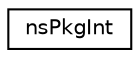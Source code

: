 digraph "类继承关系图"
{
  edge [fontname="Helvetica",fontsize="10",labelfontname="Helvetica",labelfontsize="10"];
  node [fontname="Helvetica",fontsize="10",shape=record];
  rankdir="LR";
  Node0 [label="nsPkgInt",height=0.2,width=0.4,color="black", fillcolor="white", style="filled",URL="$structns_pkg_int.html"];
}

